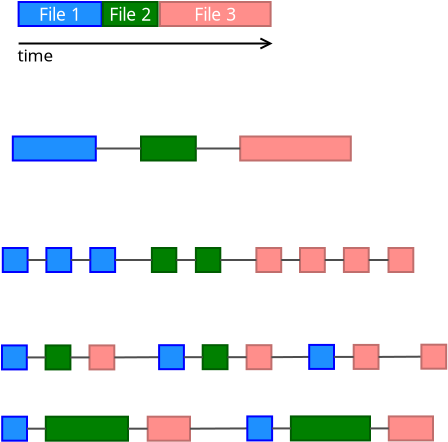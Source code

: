 <?xml version="1.0" encoding="UTF-8"?>
<dia:diagram xmlns:dia="http://www.lysator.liu.se/~alla/dia/">
  <dia:layer name="Background" visible="true" active="true">
    <dia:object type="Standard - Box" version="0" id="O0">
      <dia:attribute name="obj_pos">
        <dia:point val="8.7,10.65"/>
      </dia:attribute>
      <dia:attribute name="obj_bb">
        <dia:rectangle val="8.65,10.6;12.9,11.9"/>
      </dia:attribute>
      <dia:attribute name="elem_corner">
        <dia:point val="8.7,10.65"/>
      </dia:attribute>
      <dia:attribute name="elem_width">
        <dia:real val="4.15"/>
      </dia:attribute>
      <dia:attribute name="elem_height">
        <dia:real val="1.2"/>
      </dia:attribute>
      <dia:attribute name="border_width">
        <dia:real val="0.1"/>
      </dia:attribute>
      <dia:attribute name="border_color">
        <dia:color val="#0000ff"/>
      </dia:attribute>
      <dia:attribute name="inner_color">
        <dia:color val="#1e90ff"/>
      </dia:attribute>
      <dia:attribute name="show_background">
        <dia:boolean val="true"/>
      </dia:attribute>
    </dia:object>
    <dia:object type="Standard - Text" version="1" id="O1">
      <dia:attribute name="obj_pos">
        <dia:point val="10.775,11.25"/>
      </dia:attribute>
      <dia:attribute name="obj_bb">
        <dia:rectangle val="9.634,10.744;11.916,11.756"/>
      </dia:attribute>
      <dia:attribute name="text">
        <dia:composite type="text">
          <dia:attribute name="string">
            <dia:string>#File 1#</dia:string>
          </dia:attribute>
          <dia:attribute name="font">
            <dia:font family="sans" style="0" name="Helvetica"/>
          </dia:attribute>
          <dia:attribute name="height">
            <dia:real val="1.086"/>
          </dia:attribute>
          <dia:attribute name="pos">
            <dia:point val="10.775,11.551"/>
          </dia:attribute>
          <dia:attribute name="color">
            <dia:color val="#ffffff"/>
          </dia:attribute>
          <dia:attribute name="alignment">
            <dia:enum val="1"/>
          </dia:attribute>
        </dia:composite>
      </dia:attribute>
      <dia:attribute name="valign">
        <dia:enum val="2"/>
      </dia:attribute>
      <dia:connections>
        <dia:connection handle="0" to="O0" connection="8"/>
      </dia:connections>
    </dia:object>
    <dia:object type="Standard - Box" version="0" id="O2">
      <dia:attribute name="obj_pos">
        <dia:point val="12.91,10.65"/>
      </dia:attribute>
      <dia:attribute name="obj_bb">
        <dia:rectangle val="12.86,10.6;15.7,11.9"/>
      </dia:attribute>
      <dia:attribute name="elem_corner">
        <dia:point val="12.91,10.65"/>
      </dia:attribute>
      <dia:attribute name="elem_width">
        <dia:real val="2.74"/>
      </dia:attribute>
      <dia:attribute name="elem_height">
        <dia:real val="1.2"/>
      </dia:attribute>
      <dia:attribute name="border_width">
        <dia:real val="0.1"/>
      </dia:attribute>
      <dia:attribute name="border_color">
        <dia:color val="#005c01"/>
      </dia:attribute>
      <dia:attribute name="inner_color">
        <dia:color val="#008000"/>
      </dia:attribute>
      <dia:attribute name="show_background">
        <dia:boolean val="true"/>
      </dia:attribute>
    </dia:object>
    <dia:object type="Standard - Text" version="1" id="O3">
      <dia:attribute name="obj_pos">
        <dia:point val="14.28,11.25"/>
      </dia:attribute>
      <dia:attribute name="obj_bb">
        <dia:rectangle val="13.139,10.744;15.421,11.756"/>
      </dia:attribute>
      <dia:attribute name="text">
        <dia:composite type="text">
          <dia:attribute name="string">
            <dia:string>#File 2#</dia:string>
          </dia:attribute>
          <dia:attribute name="font">
            <dia:font family="sans" style="0" name="Helvetica"/>
          </dia:attribute>
          <dia:attribute name="height">
            <dia:real val="1.086"/>
          </dia:attribute>
          <dia:attribute name="pos">
            <dia:point val="14.28,11.551"/>
          </dia:attribute>
          <dia:attribute name="color">
            <dia:color val="#ffffff"/>
          </dia:attribute>
          <dia:attribute name="alignment">
            <dia:enum val="1"/>
          </dia:attribute>
        </dia:composite>
      </dia:attribute>
      <dia:attribute name="valign">
        <dia:enum val="2"/>
      </dia:attribute>
      <dia:connections>
        <dia:connection handle="0" to="O2" connection="8"/>
      </dia:connections>
    </dia:object>
    <dia:object type="Standard - Box" version="0" id="O4">
      <dia:attribute name="obj_pos">
        <dia:point val="15.77,10.65"/>
      </dia:attribute>
      <dia:attribute name="obj_bb">
        <dia:rectangle val="15.72,10.6;21.35,11.9"/>
      </dia:attribute>
      <dia:attribute name="elem_corner">
        <dia:point val="15.77,10.65"/>
      </dia:attribute>
      <dia:attribute name="elem_width">
        <dia:real val="5.53"/>
      </dia:attribute>
      <dia:attribute name="elem_height">
        <dia:real val="1.2"/>
      </dia:attribute>
      <dia:attribute name="border_width">
        <dia:real val="0.1"/>
      </dia:attribute>
      <dia:attribute name="border_color">
        <dia:color val="#c06e6c"/>
      </dia:attribute>
      <dia:attribute name="inner_color">
        <dia:color val="#ff8e8b"/>
      </dia:attribute>
      <dia:attribute name="show_background">
        <dia:boolean val="true"/>
      </dia:attribute>
    </dia:object>
    <dia:object type="Standard - Text" version="1" id="O5">
      <dia:attribute name="obj_pos">
        <dia:point val="18.535,11.25"/>
      </dia:attribute>
      <dia:attribute name="obj_bb">
        <dia:rectangle val="17.394,10.744;19.676,11.756"/>
      </dia:attribute>
      <dia:attribute name="text">
        <dia:composite type="text">
          <dia:attribute name="string">
            <dia:string>#File 3#</dia:string>
          </dia:attribute>
          <dia:attribute name="font">
            <dia:font family="sans" style="0" name="Helvetica"/>
          </dia:attribute>
          <dia:attribute name="height">
            <dia:real val="1.086"/>
          </dia:attribute>
          <dia:attribute name="pos">
            <dia:point val="18.535,11.551"/>
          </dia:attribute>
          <dia:attribute name="color">
            <dia:color val="#ffffff"/>
          </dia:attribute>
          <dia:attribute name="alignment">
            <dia:enum val="1"/>
          </dia:attribute>
        </dia:composite>
      </dia:attribute>
      <dia:attribute name="valign">
        <dia:enum val="2"/>
      </dia:attribute>
      <dia:connections>
        <dia:connection handle="0" to="O4" connection="8"/>
      </dia:connections>
    </dia:object>
    <dia:object type="Standard - Box" version="0" id="O6">
      <dia:attribute name="obj_pos">
        <dia:point val="8.41,17.375"/>
      </dia:attribute>
      <dia:attribute name="obj_bb">
        <dia:rectangle val="8.36,17.325;12.61,18.625"/>
      </dia:attribute>
      <dia:attribute name="elem_corner">
        <dia:point val="8.41,17.375"/>
      </dia:attribute>
      <dia:attribute name="elem_width">
        <dia:real val="4.15"/>
      </dia:attribute>
      <dia:attribute name="elem_height">
        <dia:real val="1.2"/>
      </dia:attribute>
      <dia:attribute name="border_width">
        <dia:real val="0.1"/>
      </dia:attribute>
      <dia:attribute name="border_color">
        <dia:color val="#0000ff"/>
      </dia:attribute>
      <dia:attribute name="inner_color">
        <dia:color val="#1e90ff"/>
      </dia:attribute>
      <dia:attribute name="show_background">
        <dia:boolean val="true"/>
      </dia:attribute>
    </dia:object>
    <dia:object type="Standard - Box" version="0" id="O7">
      <dia:attribute name="obj_pos">
        <dia:point val="14.82,17.375"/>
      </dia:attribute>
      <dia:attribute name="obj_bb">
        <dia:rectangle val="14.77,17.325;17.61,18.625"/>
      </dia:attribute>
      <dia:attribute name="elem_corner">
        <dia:point val="14.82,17.375"/>
      </dia:attribute>
      <dia:attribute name="elem_width">
        <dia:real val="2.74"/>
      </dia:attribute>
      <dia:attribute name="elem_height">
        <dia:real val="1.2"/>
      </dia:attribute>
      <dia:attribute name="border_width">
        <dia:real val="0.1"/>
      </dia:attribute>
      <dia:attribute name="border_color">
        <dia:color val="#005c01"/>
      </dia:attribute>
      <dia:attribute name="inner_color">
        <dia:color val="#008000"/>
      </dia:attribute>
      <dia:attribute name="show_background">
        <dia:boolean val="true"/>
      </dia:attribute>
    </dia:object>
    <dia:object type="Standard - Box" version="0" id="O8">
      <dia:attribute name="obj_pos">
        <dia:point val="19.78,17.375"/>
      </dia:attribute>
      <dia:attribute name="obj_bb">
        <dia:rectangle val="19.73,17.325;25.36,18.625"/>
      </dia:attribute>
      <dia:attribute name="elem_corner">
        <dia:point val="19.78,17.375"/>
      </dia:attribute>
      <dia:attribute name="elem_width">
        <dia:real val="5.53"/>
      </dia:attribute>
      <dia:attribute name="elem_height">
        <dia:real val="1.2"/>
      </dia:attribute>
      <dia:attribute name="border_width">
        <dia:real val="0.1"/>
      </dia:attribute>
      <dia:attribute name="border_color">
        <dia:color val="#c06e6c"/>
      </dia:attribute>
      <dia:attribute name="inner_color">
        <dia:color val="#ff8e8b"/>
      </dia:attribute>
      <dia:attribute name="show_background">
        <dia:boolean val="true"/>
      </dia:attribute>
    </dia:object>
    <dia:object type="Standard - Box" version="0" id="O9">
      <dia:attribute name="obj_pos">
        <dia:point val="12.285,22.95"/>
      </dia:attribute>
      <dia:attribute name="obj_bb">
        <dia:rectangle val="12.235,22.9;13.575,24.2"/>
      </dia:attribute>
      <dia:attribute name="elem_corner">
        <dia:point val="12.285,22.95"/>
      </dia:attribute>
      <dia:attribute name="elem_width">
        <dia:real val="1.24"/>
      </dia:attribute>
      <dia:attribute name="elem_height">
        <dia:real val="1.2"/>
      </dia:attribute>
      <dia:attribute name="border_width">
        <dia:real val="0.1"/>
      </dia:attribute>
      <dia:attribute name="border_color">
        <dia:color val="#0000ff"/>
      </dia:attribute>
      <dia:attribute name="inner_color">
        <dia:color val="#1e90ff"/>
      </dia:attribute>
      <dia:attribute name="show_background">
        <dia:boolean val="true"/>
      </dia:attribute>
    </dia:object>
    <dia:object type="Standard - Box" version="0" id="O10">
      <dia:attribute name="obj_pos">
        <dia:point val="7.91,22.95"/>
      </dia:attribute>
      <dia:attribute name="obj_bb">
        <dia:rectangle val="7.86,22.9;9.2,24.2"/>
      </dia:attribute>
      <dia:attribute name="elem_corner">
        <dia:point val="7.91,22.95"/>
      </dia:attribute>
      <dia:attribute name="elem_width">
        <dia:real val="1.24"/>
      </dia:attribute>
      <dia:attribute name="elem_height">
        <dia:real val="1.2"/>
      </dia:attribute>
      <dia:attribute name="border_width">
        <dia:real val="0.1"/>
      </dia:attribute>
      <dia:attribute name="border_color">
        <dia:color val="#0000ff"/>
      </dia:attribute>
      <dia:attribute name="inner_color">
        <dia:color val="#1e90ff"/>
      </dia:attribute>
      <dia:attribute name="show_background">
        <dia:boolean val="true"/>
      </dia:attribute>
    </dia:object>
    <dia:object type="Standard - Line" version="0" id="O11">
      <dia:attribute name="obj_pos">
        <dia:point val="8.7,12.725"/>
      </dia:attribute>
      <dia:attribute name="obj_bb">
        <dia:rectangle val="8.65,12.394;21.512,13.056"/>
      </dia:attribute>
      <dia:attribute name="conn_endpoints">
        <dia:point val="8.7,12.725"/>
        <dia:point val="21.4,12.725"/>
      </dia:attribute>
      <dia:attribute name="numcp">
        <dia:int val="1"/>
      </dia:attribute>
      <dia:attribute name="end_arrow">
        <dia:enum val="1"/>
      </dia:attribute>
      <dia:attribute name="end_arrow_length">
        <dia:real val="0.5"/>
      </dia:attribute>
      <dia:attribute name="end_arrow_width">
        <dia:real val="0.5"/>
      </dia:attribute>
    </dia:object>
    <dia:object type="Standard - Text" version="1" id="O12">
      <dia:attribute name="obj_pos">
        <dia:point val="8.65,13.625"/>
      </dia:attribute>
      <dia:attribute name="obj_bb">
        <dia:rectangle val="8.65,12.834;10.578,13.826"/>
      </dia:attribute>
      <dia:attribute name="text">
        <dia:composite type="text">
          <dia:attribute name="string">
            <dia:string>#time#</dia:string>
          </dia:attribute>
          <dia:attribute name="font">
            <dia:font family="sans" style="0" name="Helvetica"/>
          </dia:attribute>
          <dia:attribute name="height">
            <dia:real val="1.065"/>
          </dia:attribute>
          <dia:attribute name="pos">
            <dia:point val="8.65,13.625"/>
          </dia:attribute>
          <dia:attribute name="color">
            <dia:color val="#000000"/>
          </dia:attribute>
          <dia:attribute name="alignment">
            <dia:enum val="0"/>
          </dia:attribute>
        </dia:composite>
      </dia:attribute>
      <dia:attribute name="valign">
        <dia:enum val="3"/>
      </dia:attribute>
    </dia:object>
    <dia:object type="Standard - Box" version="0" id="O13">
      <dia:attribute name="obj_pos">
        <dia:point val="10.09,22.95"/>
      </dia:attribute>
      <dia:attribute name="obj_bb">
        <dia:rectangle val="10.04,22.9;11.38,24.2"/>
      </dia:attribute>
      <dia:attribute name="elem_corner">
        <dia:point val="10.09,22.95"/>
      </dia:attribute>
      <dia:attribute name="elem_width">
        <dia:real val="1.24"/>
      </dia:attribute>
      <dia:attribute name="elem_height">
        <dia:real val="1.2"/>
      </dia:attribute>
      <dia:attribute name="border_width">
        <dia:real val="0.1"/>
      </dia:attribute>
      <dia:attribute name="border_color">
        <dia:color val="#0000ff"/>
      </dia:attribute>
      <dia:attribute name="inner_color">
        <dia:color val="#1e90ff"/>
      </dia:attribute>
      <dia:attribute name="show_background">
        <dia:boolean val="true"/>
      </dia:attribute>
    </dia:object>
    <dia:object type="Standard - Line" version="0" id="O14">
      <dia:attribute name="obj_pos">
        <dia:point val="9.15,23.55"/>
      </dia:attribute>
      <dia:attribute name="obj_bb">
        <dia:rectangle val="9.1,23.5;10.14,23.6"/>
      </dia:attribute>
      <dia:attribute name="conn_endpoints">
        <dia:point val="9.15,23.55"/>
        <dia:point val="10.09,23.55"/>
      </dia:attribute>
      <dia:attribute name="numcp">
        <dia:int val="1"/>
      </dia:attribute>
      <dia:attribute name="line_color">
        <dia:color val="#4d4d4d"/>
      </dia:attribute>
      <dia:connections>
        <dia:connection handle="0" to="O10" connection="4"/>
        <dia:connection handle="1" to="O13" connection="3"/>
      </dia:connections>
    </dia:object>
    <dia:object type="Standard - Line" version="0" id="O15">
      <dia:attribute name="obj_pos">
        <dia:point val="11.33,23.55"/>
      </dia:attribute>
      <dia:attribute name="obj_bb">
        <dia:rectangle val="11.28,23.5;12.335,23.6"/>
      </dia:attribute>
      <dia:attribute name="conn_endpoints">
        <dia:point val="11.33,23.55"/>
        <dia:point val="12.285,23.55"/>
      </dia:attribute>
      <dia:attribute name="numcp">
        <dia:int val="1"/>
      </dia:attribute>
      <dia:attribute name="line_color">
        <dia:color val="#4d4d4d"/>
      </dia:attribute>
      <dia:connections>
        <dia:connection handle="0" to="O13" connection="4"/>
        <dia:connection handle="1" to="O9" connection="3"/>
      </dia:connections>
    </dia:object>
    <dia:object type="Standard - Box" version="0" id="O16">
      <dia:attribute name="obj_pos">
        <dia:point val="15.365,22.95"/>
      </dia:attribute>
      <dia:attribute name="obj_bb">
        <dia:rectangle val="15.315,22.9;16.635,24.2"/>
      </dia:attribute>
      <dia:attribute name="elem_corner">
        <dia:point val="15.365,22.95"/>
      </dia:attribute>
      <dia:attribute name="elem_width">
        <dia:real val="1.22"/>
      </dia:attribute>
      <dia:attribute name="elem_height">
        <dia:real val="1.2"/>
      </dia:attribute>
      <dia:attribute name="border_width">
        <dia:real val="0.1"/>
      </dia:attribute>
      <dia:attribute name="border_color">
        <dia:color val="#005c01"/>
      </dia:attribute>
      <dia:attribute name="inner_color">
        <dia:color val="#008000"/>
      </dia:attribute>
      <dia:attribute name="show_background">
        <dia:boolean val="true"/>
      </dia:attribute>
    </dia:object>
    <dia:object type="Standard - Box" version="0" id="O17">
      <dia:attribute name="obj_pos">
        <dia:point val="17.565,22.95"/>
      </dia:attribute>
      <dia:attribute name="obj_bb">
        <dia:rectangle val="17.515,22.9;18.835,24.2"/>
      </dia:attribute>
      <dia:attribute name="elem_corner">
        <dia:point val="17.565,22.95"/>
      </dia:attribute>
      <dia:attribute name="elem_width">
        <dia:real val="1.22"/>
      </dia:attribute>
      <dia:attribute name="elem_height">
        <dia:real val="1.2"/>
      </dia:attribute>
      <dia:attribute name="border_width">
        <dia:real val="0.1"/>
      </dia:attribute>
      <dia:attribute name="border_color">
        <dia:color val="#005c01"/>
      </dia:attribute>
      <dia:attribute name="inner_color">
        <dia:color val="#008000"/>
      </dia:attribute>
      <dia:attribute name="show_background">
        <dia:boolean val="true"/>
      </dia:attribute>
    </dia:object>
    <dia:object type="Standard - Line" version="0" id="O18">
      <dia:attribute name="obj_pos">
        <dia:point val="16.585,23.55"/>
      </dia:attribute>
      <dia:attribute name="obj_bb">
        <dia:rectangle val="16.535,23.5;17.615,23.6"/>
      </dia:attribute>
      <dia:attribute name="conn_endpoints">
        <dia:point val="16.585,23.55"/>
        <dia:point val="17.565,23.55"/>
      </dia:attribute>
      <dia:attribute name="numcp">
        <dia:int val="1"/>
      </dia:attribute>
      <dia:attribute name="line_color">
        <dia:color val="#4d4d4d"/>
      </dia:attribute>
      <dia:connections>
        <dia:connection handle="0" to="O16" connection="4"/>
        <dia:connection handle="1" to="O17" connection="3"/>
      </dia:connections>
    </dia:object>
    <dia:object type="Standard - Box" version="0" id="O19">
      <dia:attribute name="obj_pos">
        <dia:point val="24.965,22.95"/>
      </dia:attribute>
      <dia:attribute name="obj_bb">
        <dia:rectangle val="24.915,22.9;26.255,24.2"/>
      </dia:attribute>
      <dia:attribute name="elem_corner">
        <dia:point val="24.965,22.95"/>
      </dia:attribute>
      <dia:attribute name="elem_width">
        <dia:real val="1.24"/>
      </dia:attribute>
      <dia:attribute name="elem_height">
        <dia:real val="1.2"/>
      </dia:attribute>
      <dia:attribute name="border_width">
        <dia:real val="0.1"/>
      </dia:attribute>
      <dia:attribute name="border_color">
        <dia:color val="#c06e6c"/>
      </dia:attribute>
      <dia:attribute name="inner_color">
        <dia:color val="#ff8e8b"/>
      </dia:attribute>
      <dia:attribute name="show_background">
        <dia:boolean val="true"/>
      </dia:attribute>
    </dia:object>
    <dia:object type="Standard - Box" version="0" id="O20">
      <dia:attribute name="obj_pos">
        <dia:point val="20.59,22.95"/>
      </dia:attribute>
      <dia:attribute name="obj_bb">
        <dia:rectangle val="20.54,22.9;21.88,24.2"/>
      </dia:attribute>
      <dia:attribute name="elem_corner">
        <dia:point val="20.59,22.95"/>
      </dia:attribute>
      <dia:attribute name="elem_width">
        <dia:real val="1.24"/>
      </dia:attribute>
      <dia:attribute name="elem_height">
        <dia:real val="1.2"/>
      </dia:attribute>
      <dia:attribute name="border_width">
        <dia:real val="0.1"/>
      </dia:attribute>
      <dia:attribute name="border_color">
        <dia:color val="#c06e6c"/>
      </dia:attribute>
      <dia:attribute name="inner_color">
        <dia:color val="#ff8e8b"/>
      </dia:attribute>
      <dia:attribute name="show_background">
        <dia:boolean val="true"/>
      </dia:attribute>
    </dia:object>
    <dia:object type="Standard - Box" version="0" id="O21">
      <dia:attribute name="obj_pos">
        <dia:point val="22.77,22.95"/>
      </dia:attribute>
      <dia:attribute name="obj_bb">
        <dia:rectangle val="22.72,22.9;24.06,24.2"/>
      </dia:attribute>
      <dia:attribute name="elem_corner">
        <dia:point val="22.77,22.95"/>
      </dia:attribute>
      <dia:attribute name="elem_width">
        <dia:real val="1.24"/>
      </dia:attribute>
      <dia:attribute name="elem_height">
        <dia:real val="1.2"/>
      </dia:attribute>
      <dia:attribute name="border_width">
        <dia:real val="0.1"/>
      </dia:attribute>
      <dia:attribute name="border_color">
        <dia:color val="#c06e6c"/>
      </dia:attribute>
      <dia:attribute name="inner_color">
        <dia:color val="#ff8e8b"/>
      </dia:attribute>
      <dia:attribute name="show_background">
        <dia:boolean val="true"/>
      </dia:attribute>
    </dia:object>
    <dia:object type="Standard - Line" version="0" id="O22">
      <dia:attribute name="obj_pos">
        <dia:point val="21.83,23.55"/>
      </dia:attribute>
      <dia:attribute name="obj_bb">
        <dia:rectangle val="21.78,23.5;22.82,23.6"/>
      </dia:attribute>
      <dia:attribute name="conn_endpoints">
        <dia:point val="21.83,23.55"/>
        <dia:point val="22.77,23.55"/>
      </dia:attribute>
      <dia:attribute name="numcp">
        <dia:int val="1"/>
      </dia:attribute>
      <dia:attribute name="line_color">
        <dia:color val="#4d4d4d"/>
      </dia:attribute>
      <dia:connections>
        <dia:connection handle="0" to="O20" connection="4"/>
        <dia:connection handle="1" to="O21" connection="3"/>
      </dia:connections>
    </dia:object>
    <dia:object type="Standard - Line" version="0" id="O23">
      <dia:attribute name="obj_pos">
        <dia:point val="24.01,23.55"/>
      </dia:attribute>
      <dia:attribute name="obj_bb">
        <dia:rectangle val="23.96,23.5;25.015,23.6"/>
      </dia:attribute>
      <dia:attribute name="conn_endpoints">
        <dia:point val="24.01,23.55"/>
        <dia:point val="24.965,23.55"/>
      </dia:attribute>
      <dia:attribute name="numcp">
        <dia:int val="1"/>
      </dia:attribute>
      <dia:attribute name="line_color">
        <dia:color val="#4d4d4d"/>
      </dia:attribute>
      <dia:connections>
        <dia:connection handle="0" to="O21" connection="4"/>
        <dia:connection handle="1" to="O19" connection="3"/>
      </dia:connections>
    </dia:object>
    <dia:object type="Standard - Box" version="0" id="O24">
      <dia:attribute name="obj_pos">
        <dia:point val="27.195,22.95"/>
      </dia:attribute>
      <dia:attribute name="obj_bb">
        <dia:rectangle val="27.145,22.9;28.485,24.2"/>
      </dia:attribute>
      <dia:attribute name="elem_corner">
        <dia:point val="27.195,22.95"/>
      </dia:attribute>
      <dia:attribute name="elem_width">
        <dia:real val="1.24"/>
      </dia:attribute>
      <dia:attribute name="elem_height">
        <dia:real val="1.2"/>
      </dia:attribute>
      <dia:attribute name="border_width">
        <dia:real val="0.1"/>
      </dia:attribute>
      <dia:attribute name="border_color">
        <dia:color val="#c06e6c"/>
      </dia:attribute>
      <dia:attribute name="inner_color">
        <dia:color val="#ff8e8b"/>
      </dia:attribute>
      <dia:attribute name="show_background">
        <dia:boolean val="true"/>
      </dia:attribute>
    </dia:object>
    <dia:object type="Standard - Line" version="0" id="O25">
      <dia:attribute name="obj_pos">
        <dia:point val="26.205,23.55"/>
      </dia:attribute>
      <dia:attribute name="obj_bb">
        <dia:rectangle val="26.155,23.5;27.245,23.6"/>
      </dia:attribute>
      <dia:attribute name="conn_endpoints">
        <dia:point val="26.205,23.55"/>
        <dia:point val="27.195,23.55"/>
      </dia:attribute>
      <dia:attribute name="numcp">
        <dia:int val="1"/>
      </dia:attribute>
      <dia:attribute name="line_color">
        <dia:color val="#4d4d4d"/>
      </dia:attribute>
      <dia:connections>
        <dia:connection handle="0" to="O19" connection="4"/>
        <dia:connection handle="1" to="O24" connection="3"/>
      </dia:connections>
    </dia:object>
    <dia:object type="Standard - Line" version="0" id="O26">
      <dia:attribute name="obj_pos">
        <dia:point val="13.525,23.55"/>
      </dia:attribute>
      <dia:attribute name="obj_bb">
        <dia:rectangle val="13.475,23.5;15.415,23.6"/>
      </dia:attribute>
      <dia:attribute name="conn_endpoints">
        <dia:point val="13.525,23.55"/>
        <dia:point val="15.365,23.55"/>
      </dia:attribute>
      <dia:attribute name="numcp">
        <dia:int val="1"/>
      </dia:attribute>
      <dia:attribute name="line_color">
        <dia:color val="#4d4d4d"/>
      </dia:attribute>
      <dia:connections>
        <dia:connection handle="0" to="O9" connection="4"/>
        <dia:connection handle="1" to="O16" connection="3"/>
      </dia:connections>
    </dia:object>
    <dia:object type="Standard - Line" version="0" id="O27">
      <dia:attribute name="obj_pos">
        <dia:point val="18.785,23.55"/>
      </dia:attribute>
      <dia:attribute name="obj_bb">
        <dia:rectangle val="18.735,23.5;20.64,23.6"/>
      </dia:attribute>
      <dia:attribute name="conn_endpoints">
        <dia:point val="18.785,23.55"/>
        <dia:point val="20.59,23.55"/>
      </dia:attribute>
      <dia:attribute name="numcp">
        <dia:int val="1"/>
      </dia:attribute>
      <dia:attribute name="line_color">
        <dia:color val="#4d4d4d"/>
      </dia:attribute>
      <dia:connections>
        <dia:connection handle="0" to="O17" connection="4"/>
        <dia:connection handle="1" to="O20" connection="3"/>
      </dia:connections>
    </dia:object>
    <dia:object type="Standard - Line" version="0" id="O28">
      <dia:attribute name="obj_pos">
        <dia:point val="12.56,17.975"/>
      </dia:attribute>
      <dia:attribute name="obj_bb">
        <dia:rectangle val="12.51,17.925;14.87,18.025"/>
      </dia:attribute>
      <dia:attribute name="conn_endpoints">
        <dia:point val="12.56,17.975"/>
        <dia:point val="14.82,17.975"/>
      </dia:attribute>
      <dia:attribute name="numcp">
        <dia:int val="1"/>
      </dia:attribute>
      <dia:attribute name="line_color">
        <dia:color val="#4d4d4d"/>
      </dia:attribute>
      <dia:connections>
        <dia:connection handle="0" to="O6" connection="4"/>
        <dia:connection handle="1" to="O7" connection="3"/>
      </dia:connections>
    </dia:object>
    <dia:object type="Standard - Line" version="0" id="O29">
      <dia:attribute name="obj_pos">
        <dia:point val="17.56,17.975"/>
      </dia:attribute>
      <dia:attribute name="obj_bb">
        <dia:rectangle val="17.51,17.925;19.83,18.025"/>
      </dia:attribute>
      <dia:attribute name="conn_endpoints">
        <dia:point val="17.56,17.975"/>
        <dia:point val="19.78,17.975"/>
      </dia:attribute>
      <dia:attribute name="numcp">
        <dia:int val="1"/>
      </dia:attribute>
      <dia:attribute name="line_color">
        <dia:color val="#4d4d4d"/>
      </dia:attribute>
      <dia:connections>
        <dia:connection handle="0" to="O7" connection="4"/>
        <dia:connection handle="1" to="O8" connection="3"/>
      </dia:connections>
    </dia:object>
    <dia:object type="Standard - Box" version="0" id="O30">
      <dia:attribute name="obj_pos">
        <dia:point val="12.245,27.821"/>
      </dia:attribute>
      <dia:attribute name="obj_bb">
        <dia:rectangle val="12.195,27.771;13.535,29.071"/>
      </dia:attribute>
      <dia:attribute name="elem_corner">
        <dia:point val="12.245,27.821"/>
      </dia:attribute>
      <dia:attribute name="elem_width">
        <dia:real val="1.24"/>
      </dia:attribute>
      <dia:attribute name="elem_height">
        <dia:real val="1.2"/>
      </dia:attribute>
      <dia:attribute name="border_width">
        <dia:real val="0.1"/>
      </dia:attribute>
      <dia:attribute name="border_color">
        <dia:color val="#c06e6c"/>
      </dia:attribute>
      <dia:attribute name="inner_color">
        <dia:color val="#ff8e8b"/>
      </dia:attribute>
      <dia:attribute name="show_background">
        <dia:boolean val="true"/>
      </dia:attribute>
    </dia:object>
    <dia:object type="Standard - Box" version="0" id="O31">
      <dia:attribute name="obj_pos">
        <dia:point val="7.87,27.821"/>
      </dia:attribute>
      <dia:attribute name="obj_bb">
        <dia:rectangle val="7.82,27.771;9.16,29.071"/>
      </dia:attribute>
      <dia:attribute name="elem_corner">
        <dia:point val="7.87,27.821"/>
      </dia:attribute>
      <dia:attribute name="elem_width">
        <dia:real val="1.24"/>
      </dia:attribute>
      <dia:attribute name="elem_height">
        <dia:real val="1.2"/>
      </dia:attribute>
      <dia:attribute name="border_width">
        <dia:real val="0.1"/>
      </dia:attribute>
      <dia:attribute name="border_color">
        <dia:color val="#0000ff"/>
      </dia:attribute>
      <dia:attribute name="inner_color">
        <dia:color val="#1e90ff"/>
      </dia:attribute>
      <dia:attribute name="show_background">
        <dia:boolean val="true"/>
      </dia:attribute>
    </dia:object>
    <dia:object type="Standard - Box" version="0" id="O32">
      <dia:attribute name="obj_pos">
        <dia:point val="10.05,27.821"/>
      </dia:attribute>
      <dia:attribute name="obj_bb">
        <dia:rectangle val="10.0,27.771;11.34,29.071"/>
      </dia:attribute>
      <dia:attribute name="elem_corner">
        <dia:point val="10.05,27.821"/>
      </dia:attribute>
      <dia:attribute name="elem_width">
        <dia:real val="1.24"/>
      </dia:attribute>
      <dia:attribute name="elem_height">
        <dia:real val="1.2"/>
      </dia:attribute>
      <dia:attribute name="border_width">
        <dia:real val="0.1"/>
      </dia:attribute>
      <dia:attribute name="border_color">
        <dia:color val="#005c01"/>
      </dia:attribute>
      <dia:attribute name="inner_color">
        <dia:color val="#008000"/>
      </dia:attribute>
      <dia:attribute name="show_background">
        <dia:boolean val="true"/>
      </dia:attribute>
    </dia:object>
    <dia:object type="Standard - Line" version="0" id="O33">
      <dia:attribute name="obj_pos">
        <dia:point val="9.11,28.421"/>
      </dia:attribute>
      <dia:attribute name="obj_bb">
        <dia:rectangle val="9.06,28.371;10.1,28.471"/>
      </dia:attribute>
      <dia:attribute name="conn_endpoints">
        <dia:point val="9.11,28.421"/>
        <dia:point val="10.05,28.421"/>
      </dia:attribute>
      <dia:attribute name="numcp">
        <dia:int val="1"/>
      </dia:attribute>
      <dia:attribute name="line_color">
        <dia:color val="#4d4d4d"/>
      </dia:attribute>
      <dia:connections>
        <dia:connection handle="0" to="O31" connection="4"/>
        <dia:connection handle="1" to="O32" connection="3"/>
      </dia:connections>
    </dia:object>
    <dia:object type="Standard - Line" version="0" id="O34">
      <dia:attribute name="obj_pos">
        <dia:point val="11.29,28.421"/>
      </dia:attribute>
      <dia:attribute name="obj_bb">
        <dia:rectangle val="11.24,28.371;12.295,28.471"/>
      </dia:attribute>
      <dia:attribute name="conn_endpoints">
        <dia:point val="11.29,28.421"/>
        <dia:point val="12.245,28.421"/>
      </dia:attribute>
      <dia:attribute name="numcp">
        <dia:int val="1"/>
      </dia:attribute>
      <dia:attribute name="line_color">
        <dia:color val="#4d4d4d"/>
      </dia:attribute>
      <dia:connections>
        <dia:connection handle="0" to="O32" connection="4"/>
        <dia:connection handle="1" to="O30" connection="3"/>
      </dia:connections>
    </dia:object>
    <dia:object type="Standard - Line" version="0" id="O35">
      <dia:attribute name="obj_pos">
        <dia:point val="13.485,28.421"/>
      </dia:attribute>
      <dia:attribute name="obj_bb">
        <dia:rectangle val="13.435,28.359;15.775,28.472"/>
      </dia:attribute>
      <dia:attribute name="conn_endpoints">
        <dia:point val="13.485,28.421"/>
        <dia:point val="15.725,28.409"/>
      </dia:attribute>
      <dia:attribute name="numcp">
        <dia:int val="1"/>
      </dia:attribute>
      <dia:attribute name="line_color">
        <dia:color val="#4d4d4d"/>
      </dia:attribute>
      <dia:connections>
        <dia:connection handle="0" to="O30" connection="4"/>
        <dia:connection handle="1" to="O37" connection="3"/>
      </dia:connections>
    </dia:object>
    <dia:object type="Standard - Box" version="0" id="O36">
      <dia:attribute name="obj_pos">
        <dia:point val="20.1,27.809"/>
      </dia:attribute>
      <dia:attribute name="obj_bb">
        <dia:rectangle val="20.05,27.759;21.39,29.059"/>
      </dia:attribute>
      <dia:attribute name="elem_corner">
        <dia:point val="20.1,27.809"/>
      </dia:attribute>
      <dia:attribute name="elem_width">
        <dia:real val="1.24"/>
      </dia:attribute>
      <dia:attribute name="elem_height">
        <dia:real val="1.2"/>
      </dia:attribute>
      <dia:attribute name="border_width">
        <dia:real val="0.1"/>
      </dia:attribute>
      <dia:attribute name="border_color">
        <dia:color val="#c06e6c"/>
      </dia:attribute>
      <dia:attribute name="inner_color">
        <dia:color val="#ff8e8b"/>
      </dia:attribute>
      <dia:attribute name="show_background">
        <dia:boolean val="true"/>
      </dia:attribute>
    </dia:object>
    <dia:object type="Standard - Box" version="0" id="O37">
      <dia:attribute name="obj_pos">
        <dia:point val="15.725,27.809"/>
      </dia:attribute>
      <dia:attribute name="obj_bb">
        <dia:rectangle val="15.675,27.759;17.015,29.059"/>
      </dia:attribute>
      <dia:attribute name="elem_corner">
        <dia:point val="15.725,27.809"/>
      </dia:attribute>
      <dia:attribute name="elem_width">
        <dia:real val="1.24"/>
      </dia:attribute>
      <dia:attribute name="elem_height">
        <dia:real val="1.2"/>
      </dia:attribute>
      <dia:attribute name="border_width">
        <dia:real val="0.1"/>
      </dia:attribute>
      <dia:attribute name="border_color">
        <dia:color val="#0000ff"/>
      </dia:attribute>
      <dia:attribute name="inner_color">
        <dia:color val="#1e90ff"/>
      </dia:attribute>
      <dia:attribute name="show_background">
        <dia:boolean val="true"/>
      </dia:attribute>
    </dia:object>
    <dia:object type="Standard - Box" version="0" id="O38">
      <dia:attribute name="obj_pos">
        <dia:point val="17.905,27.809"/>
      </dia:attribute>
      <dia:attribute name="obj_bb">
        <dia:rectangle val="17.855,27.759;19.195,29.059"/>
      </dia:attribute>
      <dia:attribute name="elem_corner">
        <dia:point val="17.905,27.809"/>
      </dia:attribute>
      <dia:attribute name="elem_width">
        <dia:real val="1.24"/>
      </dia:attribute>
      <dia:attribute name="elem_height">
        <dia:real val="1.2"/>
      </dia:attribute>
      <dia:attribute name="border_width">
        <dia:real val="0.1"/>
      </dia:attribute>
      <dia:attribute name="border_color">
        <dia:color val="#005c01"/>
      </dia:attribute>
      <dia:attribute name="inner_color">
        <dia:color val="#008000"/>
      </dia:attribute>
      <dia:attribute name="show_background">
        <dia:boolean val="true"/>
      </dia:attribute>
    </dia:object>
    <dia:object type="Standard - Line" version="0" id="O39">
      <dia:attribute name="obj_pos">
        <dia:point val="16.965,28.409"/>
      </dia:attribute>
      <dia:attribute name="obj_bb">
        <dia:rectangle val="16.915,28.359;17.955,28.459"/>
      </dia:attribute>
      <dia:attribute name="conn_endpoints">
        <dia:point val="16.965,28.409"/>
        <dia:point val="17.905,28.409"/>
      </dia:attribute>
      <dia:attribute name="numcp">
        <dia:int val="1"/>
      </dia:attribute>
      <dia:attribute name="line_color">
        <dia:color val="#4d4d4d"/>
      </dia:attribute>
      <dia:connections>
        <dia:connection handle="0" to="O37" connection="4"/>
        <dia:connection handle="1" to="O38" connection="3"/>
      </dia:connections>
    </dia:object>
    <dia:object type="Standard - Line" version="0" id="O40">
      <dia:attribute name="obj_pos">
        <dia:point val="19.145,28.409"/>
      </dia:attribute>
      <dia:attribute name="obj_bb">
        <dia:rectangle val="19.095,28.359;20.15,28.459"/>
      </dia:attribute>
      <dia:attribute name="conn_endpoints">
        <dia:point val="19.145,28.409"/>
        <dia:point val="20.1,28.409"/>
      </dia:attribute>
      <dia:attribute name="numcp">
        <dia:int val="1"/>
      </dia:attribute>
      <dia:attribute name="line_color">
        <dia:color val="#4d4d4d"/>
      </dia:attribute>
      <dia:connections>
        <dia:connection handle="0" to="O38" connection="4"/>
        <dia:connection handle="1" to="O36" connection="3"/>
      </dia:connections>
    </dia:object>
    <dia:object type="Standard - Line" version="0" id="O41">
      <dia:attribute name="obj_pos">
        <dia:point val="21.34,28.409"/>
      </dia:attribute>
      <dia:attribute name="obj_bb">
        <dia:rectangle val="21.29,28.346;23.28,28.459"/>
      </dia:attribute>
      <dia:attribute name="conn_endpoints">
        <dia:point val="21.34,28.409"/>
        <dia:point val="23.23,28.396"/>
      </dia:attribute>
      <dia:attribute name="numcp">
        <dia:int val="1"/>
      </dia:attribute>
      <dia:attribute name="line_color">
        <dia:color val="#4d4d4d"/>
      </dia:attribute>
      <dia:connections>
        <dia:connection handle="0" to="O36" connection="4"/>
        <dia:connection handle="1" to="O43" connection="3"/>
      </dia:connections>
    </dia:object>
    <dia:object type="Standard - Box" version="0" id="O42">
      <dia:attribute name="obj_pos">
        <dia:point val="25.455,27.796"/>
      </dia:attribute>
      <dia:attribute name="obj_bb">
        <dia:rectangle val="25.405,27.746;26.745,29.046"/>
      </dia:attribute>
      <dia:attribute name="elem_corner">
        <dia:point val="25.455,27.796"/>
      </dia:attribute>
      <dia:attribute name="elem_width">
        <dia:real val="1.24"/>
      </dia:attribute>
      <dia:attribute name="elem_height">
        <dia:real val="1.2"/>
      </dia:attribute>
      <dia:attribute name="border_width">
        <dia:real val="0.1"/>
      </dia:attribute>
      <dia:attribute name="border_color">
        <dia:color val="#c06e6c"/>
      </dia:attribute>
      <dia:attribute name="inner_color">
        <dia:color val="#ff8e8b"/>
      </dia:attribute>
      <dia:attribute name="show_background">
        <dia:boolean val="true"/>
      </dia:attribute>
    </dia:object>
    <dia:object type="Standard - Box" version="0" id="O43">
      <dia:attribute name="obj_pos">
        <dia:point val="23.23,27.796"/>
      </dia:attribute>
      <dia:attribute name="obj_bb">
        <dia:rectangle val="23.18,27.746;24.52,29.046"/>
      </dia:attribute>
      <dia:attribute name="elem_corner">
        <dia:point val="23.23,27.796"/>
      </dia:attribute>
      <dia:attribute name="elem_width">
        <dia:real val="1.24"/>
      </dia:attribute>
      <dia:attribute name="elem_height">
        <dia:real val="1.2"/>
      </dia:attribute>
      <dia:attribute name="border_width">
        <dia:real val="0.1"/>
      </dia:attribute>
      <dia:attribute name="border_color">
        <dia:color val="#0000ff"/>
      </dia:attribute>
      <dia:attribute name="inner_color">
        <dia:color val="#1e90ff"/>
      </dia:attribute>
      <dia:attribute name="show_background">
        <dia:boolean val="true"/>
      </dia:attribute>
    </dia:object>
    <dia:object type="Standard - Line" version="0" id="O44">
      <dia:attribute name="obj_pos">
        <dia:point val="24.47,28.396"/>
      </dia:attribute>
      <dia:attribute name="obj_bb">
        <dia:rectangle val="24.42,28.346;25.505,28.446"/>
      </dia:attribute>
      <dia:attribute name="conn_endpoints">
        <dia:point val="24.47,28.396"/>
        <dia:point val="25.455,28.396"/>
      </dia:attribute>
      <dia:attribute name="numcp">
        <dia:int val="1"/>
      </dia:attribute>
      <dia:attribute name="line_color">
        <dia:color val="#4d4d4d"/>
      </dia:attribute>
      <dia:connections>
        <dia:connection handle="0" to="O43" connection="4"/>
        <dia:connection handle="1" to="O42" connection="3"/>
      </dia:connections>
    </dia:object>
    <dia:object type="Standard - Line" version="0" id="O45">
      <dia:attribute name="obj_pos">
        <dia:point val="26.695,28.396"/>
      </dia:attribute>
      <dia:attribute name="obj_bb">
        <dia:rectangle val="26.645,28.334;28.891,28.447"/>
      </dia:attribute>
      <dia:attribute name="conn_endpoints">
        <dia:point val="26.695,28.396"/>
        <dia:point val="28.84,28.384"/>
      </dia:attribute>
      <dia:attribute name="numcp">
        <dia:int val="1"/>
      </dia:attribute>
      <dia:attribute name="line_color">
        <dia:color val="#4d4d4d"/>
      </dia:attribute>
      <dia:connections>
        <dia:connection handle="0" to="O42" connection="4"/>
        <dia:connection handle="1" to="O46" connection="3"/>
      </dia:connections>
    </dia:object>
    <dia:object type="Standard - Box" version="0" id="O46">
      <dia:attribute name="obj_pos">
        <dia:point val="28.84,27.784"/>
      </dia:attribute>
      <dia:attribute name="obj_bb">
        <dia:rectangle val="28.79,27.734;30.13,29.034"/>
      </dia:attribute>
      <dia:attribute name="elem_corner">
        <dia:point val="28.84,27.784"/>
      </dia:attribute>
      <dia:attribute name="elem_width">
        <dia:real val="1.24"/>
      </dia:attribute>
      <dia:attribute name="elem_height">
        <dia:real val="1.2"/>
      </dia:attribute>
      <dia:attribute name="border_width">
        <dia:real val="0.1"/>
      </dia:attribute>
      <dia:attribute name="border_color">
        <dia:color val="#c06e6c"/>
      </dia:attribute>
      <dia:attribute name="inner_color">
        <dia:color val="#ff8e8b"/>
      </dia:attribute>
      <dia:attribute name="show_background">
        <dia:boolean val="true"/>
      </dia:attribute>
    </dia:object>
    <dia:object type="Standard - Box" version="0" id="O47">
      <dia:attribute name="obj_pos">
        <dia:point val="15.155,31.384"/>
      </dia:attribute>
      <dia:attribute name="obj_bb">
        <dia:rectangle val="15.105,31.334;17.32,32.634"/>
      </dia:attribute>
      <dia:attribute name="elem_corner">
        <dia:point val="15.155,31.384"/>
      </dia:attribute>
      <dia:attribute name="elem_width">
        <dia:real val="2.115"/>
      </dia:attribute>
      <dia:attribute name="elem_height">
        <dia:real val="1.2"/>
      </dia:attribute>
      <dia:attribute name="border_width">
        <dia:real val="0.1"/>
      </dia:attribute>
      <dia:attribute name="border_color">
        <dia:color val="#c06e6c"/>
      </dia:attribute>
      <dia:attribute name="inner_color">
        <dia:color val="#ff8e8b"/>
      </dia:attribute>
      <dia:attribute name="show_background">
        <dia:boolean val="true"/>
      </dia:attribute>
    </dia:object>
    <dia:object type="Standard - Box" version="0" id="O48">
      <dia:attribute name="obj_pos">
        <dia:point val="7.88,31.384"/>
      </dia:attribute>
      <dia:attribute name="obj_bb">
        <dia:rectangle val="7.83,31.334;9.17,32.634"/>
      </dia:attribute>
      <dia:attribute name="elem_corner">
        <dia:point val="7.88,31.384"/>
      </dia:attribute>
      <dia:attribute name="elem_width">
        <dia:real val="1.24"/>
      </dia:attribute>
      <dia:attribute name="elem_height">
        <dia:real val="1.2"/>
      </dia:attribute>
      <dia:attribute name="border_width">
        <dia:real val="0.1"/>
      </dia:attribute>
      <dia:attribute name="border_color">
        <dia:color val="#0000ff"/>
      </dia:attribute>
      <dia:attribute name="inner_color">
        <dia:color val="#1e90ff"/>
      </dia:attribute>
      <dia:attribute name="show_background">
        <dia:boolean val="true"/>
      </dia:attribute>
    </dia:object>
    <dia:object type="Standard - Box" version="0" id="O49">
      <dia:attribute name="obj_pos">
        <dia:point val="10.06,31.384"/>
      </dia:attribute>
      <dia:attribute name="obj_bb">
        <dia:rectangle val="10.01,31.334;14.22,32.634"/>
      </dia:attribute>
      <dia:attribute name="elem_corner">
        <dia:point val="10.06,31.384"/>
      </dia:attribute>
      <dia:attribute name="elem_width">
        <dia:real val="4.11"/>
      </dia:attribute>
      <dia:attribute name="elem_height">
        <dia:real val="1.2"/>
      </dia:attribute>
      <dia:attribute name="border_width">
        <dia:real val="0.1"/>
      </dia:attribute>
      <dia:attribute name="border_color">
        <dia:color val="#005c01"/>
      </dia:attribute>
      <dia:attribute name="inner_color">
        <dia:color val="#008000"/>
      </dia:attribute>
      <dia:attribute name="show_background">
        <dia:boolean val="true"/>
      </dia:attribute>
    </dia:object>
    <dia:object type="Standard - Line" version="0" id="O50">
      <dia:attribute name="obj_pos">
        <dia:point val="9.12,31.984"/>
      </dia:attribute>
      <dia:attribute name="obj_bb">
        <dia:rectangle val="9.07,31.934;10.11,32.034"/>
      </dia:attribute>
      <dia:attribute name="conn_endpoints">
        <dia:point val="9.12,31.984"/>
        <dia:point val="10.06,31.984"/>
      </dia:attribute>
      <dia:attribute name="numcp">
        <dia:int val="1"/>
      </dia:attribute>
      <dia:attribute name="line_color">
        <dia:color val="#4d4d4d"/>
      </dia:attribute>
      <dia:connections>
        <dia:connection handle="0" to="O48" connection="4"/>
        <dia:connection handle="1" to="O49" connection="3"/>
      </dia:connections>
    </dia:object>
    <dia:object type="Standard - Line" version="0" id="O51">
      <dia:attribute name="obj_pos">
        <dia:point val="14.17,31.984"/>
      </dia:attribute>
      <dia:attribute name="obj_bb">
        <dia:rectangle val="14.12,31.934;15.205,32.034"/>
      </dia:attribute>
      <dia:attribute name="conn_endpoints">
        <dia:point val="14.17,31.984"/>
        <dia:point val="15.155,31.984"/>
      </dia:attribute>
      <dia:attribute name="numcp">
        <dia:int val="1"/>
      </dia:attribute>
      <dia:attribute name="line_color">
        <dia:color val="#4d4d4d"/>
      </dia:attribute>
      <dia:connections>
        <dia:connection handle="0" to="O49" connection="4"/>
        <dia:connection handle="1" to="O47" connection="3"/>
      </dia:connections>
    </dia:object>
    <dia:object type="Standard - Line" version="0" id="O52">
      <dia:attribute name="obj_pos">
        <dia:point val="17.27,31.984"/>
      </dia:attribute>
      <dia:attribute name="obj_bb">
        <dia:rectangle val="17.22,31.921;20.185,32.034"/>
      </dia:attribute>
      <dia:attribute name="conn_endpoints">
        <dia:point val="17.27,31.984"/>
        <dia:point val="20.135,31.971"/>
      </dia:attribute>
      <dia:attribute name="numcp">
        <dia:int val="1"/>
      </dia:attribute>
      <dia:attribute name="line_color">
        <dia:color val="#4d4d4d"/>
      </dia:attribute>
      <dia:connections>
        <dia:connection handle="0" to="O47" connection="4"/>
        <dia:connection handle="1" to="O54" connection="3"/>
      </dia:connections>
    </dia:object>
    <dia:object type="Standard - Box" version="0" id="O53">
      <dia:attribute name="obj_pos">
        <dia:point val="27.21,31.371"/>
      </dia:attribute>
      <dia:attribute name="obj_bb">
        <dia:rectangle val="27.16,31.321;29.47,32.621"/>
      </dia:attribute>
      <dia:attribute name="elem_corner">
        <dia:point val="27.21,31.371"/>
      </dia:attribute>
      <dia:attribute name="elem_width">
        <dia:real val="2.21"/>
      </dia:attribute>
      <dia:attribute name="elem_height">
        <dia:real val="1.2"/>
      </dia:attribute>
      <dia:attribute name="border_width">
        <dia:real val="0.1"/>
      </dia:attribute>
      <dia:attribute name="border_color">
        <dia:color val="#c06e6c"/>
      </dia:attribute>
      <dia:attribute name="inner_color">
        <dia:color val="#ff8e8b"/>
      </dia:attribute>
      <dia:attribute name="show_background">
        <dia:boolean val="true"/>
      </dia:attribute>
    </dia:object>
    <dia:object type="Standard - Box" version="0" id="O54">
      <dia:attribute name="obj_pos">
        <dia:point val="20.135,31.371"/>
      </dia:attribute>
      <dia:attribute name="obj_bb">
        <dia:rectangle val="20.085,31.321;21.425,32.621"/>
      </dia:attribute>
      <dia:attribute name="elem_corner">
        <dia:point val="20.135,31.371"/>
      </dia:attribute>
      <dia:attribute name="elem_width">
        <dia:real val="1.24"/>
      </dia:attribute>
      <dia:attribute name="elem_height">
        <dia:real val="1.2"/>
      </dia:attribute>
      <dia:attribute name="border_width">
        <dia:real val="0.1"/>
      </dia:attribute>
      <dia:attribute name="border_color">
        <dia:color val="#0000ff"/>
      </dia:attribute>
      <dia:attribute name="inner_color">
        <dia:color val="#1e90ff"/>
      </dia:attribute>
      <dia:attribute name="show_background">
        <dia:boolean val="true"/>
      </dia:attribute>
    </dia:object>
    <dia:object type="Standard - Box" version="0" id="O55">
      <dia:attribute name="obj_pos">
        <dia:point val="22.315,31.371"/>
      </dia:attribute>
      <dia:attribute name="obj_bb">
        <dia:rectangle val="22.265,31.321;26.32,32.621"/>
      </dia:attribute>
      <dia:attribute name="elem_corner">
        <dia:point val="22.315,31.371"/>
      </dia:attribute>
      <dia:attribute name="elem_width">
        <dia:real val="3.955"/>
      </dia:attribute>
      <dia:attribute name="elem_height">
        <dia:real val="1.2"/>
      </dia:attribute>
      <dia:attribute name="border_width">
        <dia:real val="0.1"/>
      </dia:attribute>
      <dia:attribute name="border_color">
        <dia:color val="#005c01"/>
      </dia:attribute>
      <dia:attribute name="inner_color">
        <dia:color val="#008000"/>
      </dia:attribute>
      <dia:attribute name="show_background">
        <dia:boolean val="true"/>
      </dia:attribute>
    </dia:object>
    <dia:object type="Standard - Line" version="0" id="O56">
      <dia:attribute name="obj_pos">
        <dia:point val="21.375,31.971"/>
      </dia:attribute>
      <dia:attribute name="obj_bb">
        <dia:rectangle val="21.325,31.921;22.365,32.021"/>
      </dia:attribute>
      <dia:attribute name="conn_endpoints">
        <dia:point val="21.375,31.971"/>
        <dia:point val="22.315,31.971"/>
      </dia:attribute>
      <dia:attribute name="numcp">
        <dia:int val="1"/>
      </dia:attribute>
      <dia:attribute name="line_color">
        <dia:color val="#4d4d4d"/>
      </dia:attribute>
      <dia:connections>
        <dia:connection handle="0" to="O54" connection="4"/>
        <dia:connection handle="1" to="O55" connection="3"/>
      </dia:connections>
    </dia:object>
    <dia:object type="Standard - Line" version="0" id="O57">
      <dia:attribute name="obj_pos">
        <dia:point val="26.27,31.971"/>
      </dia:attribute>
      <dia:attribute name="obj_bb">
        <dia:rectangle val="26.22,31.921;27.26,32.021"/>
      </dia:attribute>
      <dia:attribute name="conn_endpoints">
        <dia:point val="26.27,31.971"/>
        <dia:point val="27.21,31.971"/>
      </dia:attribute>
      <dia:attribute name="numcp">
        <dia:int val="1"/>
      </dia:attribute>
      <dia:attribute name="line_color">
        <dia:color val="#4d4d4d"/>
      </dia:attribute>
      <dia:connections>
        <dia:connection handle="0" to="O55" connection="4"/>
        <dia:connection handle="1" to="O53" connection="3"/>
      </dia:connections>
    </dia:object>
  </dia:layer>
</dia:diagram>
